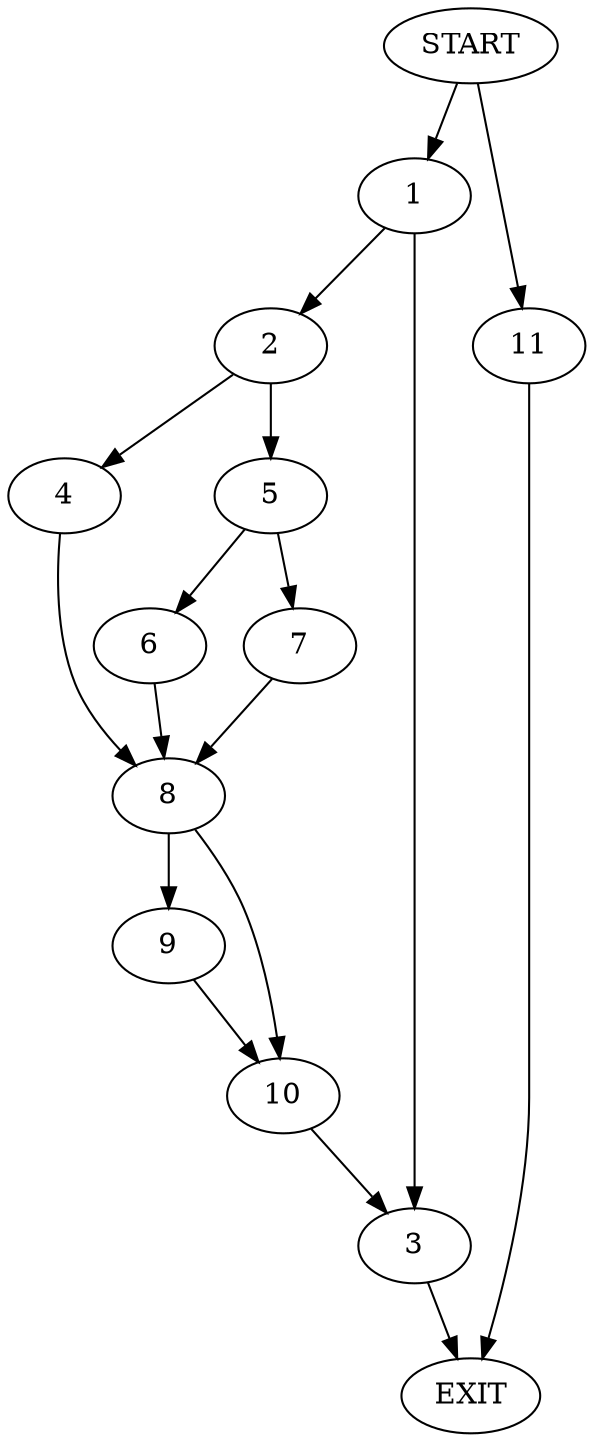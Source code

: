 digraph {
0 [label="START"]
12 [label="EXIT"]
0 -> 1
1 -> 2
1 -> 3
3 -> 12
2 -> 4
2 -> 5
5 -> 6
5 -> 7
4 -> 8
8 -> 9
8 -> 10
7 -> 8
6 -> 8
10 -> 3
9 -> 10
0 -> 11
11 -> 12
}
